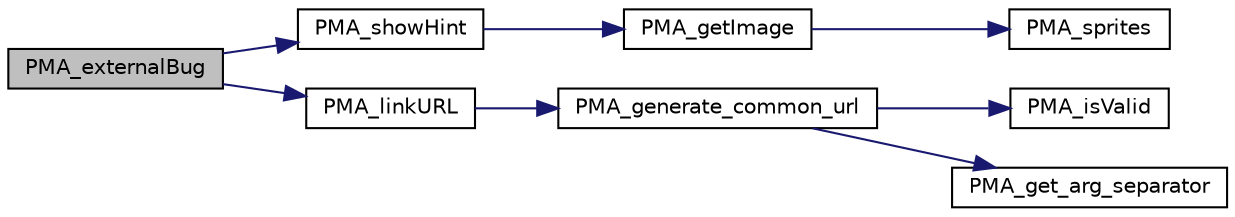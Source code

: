 digraph G
{
  edge [fontname="Helvetica",fontsize="10",labelfontname="Helvetica",labelfontsize="10"];
  node [fontname="Helvetica",fontsize="10",shape=record];
  rankdir="LR";
  Node1 [label="PMA_externalBug",height=0.2,width=0.4,color="black", fillcolor="grey75", style="filled" fontcolor="black"];
  Node1 -> Node2 [color="midnightblue",fontsize="10",style="solid",fontname="Helvetica"];
  Node2 [label="PMA_showHint",height=0.2,width=0.4,color="black", fillcolor="white", style="filled",URL="$common_8lib_8php.html#a081817420a85500983dfb5e02110d9f9",tooltip="returns HTML for a footnote marker and add the messsage to the footnotes"];
  Node2 -> Node3 [color="midnightblue",fontsize="10",style="solid",fontname="Helvetica"];
  Node3 [label="PMA_getImage",height=0.2,width=0.4,color="black", fillcolor="white", style="filled",URL="$common_8lib_8php.html#a54fdec9763bf305a5082d23a5d7d5957",tooltip="Returns an HTML IMG tag for a particular image from a theme, which may be an actual file or an icon f..."];
  Node3 -> Node4 [color="midnightblue",fontsize="10",style="solid",fontname="Helvetica"];
  Node4 [label="PMA_sprites",height=0.2,width=0.4,color="black", fillcolor="white", style="filled",URL="$original_2sprites_8lib_8php.html#adb1d24853efb54486657e2e22bd9755e"];
  Node1 -> Node5 [color="midnightblue",fontsize="10",style="solid",fontname="Helvetica"];
  Node5 [label="PMA_linkURL",height=0.2,width=0.4,color="black", fillcolor="white", style="filled",URL="$core_8lib_8php.html#a9bbc563e958307413cd9a83f70ff2590",tooltip="Returns link to (possibly) external site using defined redirector."];
  Node5 -> Node6 [color="midnightblue",fontsize="10",style="solid",fontname="Helvetica"];
  Node6 [label="PMA_generate_common_url",height=0.2,width=0.4,color="black", fillcolor="white", style="filled",URL="$url__generating_8lib_8php.html#ad5c0cfef7cb600a158a1ef5fa321a094",tooltip="Generates text with URL parameters."];
  Node6 -> Node7 [color="midnightblue",fontsize="10",style="solid",fontname="Helvetica"];
  Node7 [label="PMA_isValid",height=0.2,width=0.4,color="black", fillcolor="white", style="filled",URL="$core_8lib_8php.html#a1b8fd01cdfbdfaac35e692fcdaaad700",tooltip="checks given $var against $type or $compare"];
  Node6 -> Node8 [color="midnightblue",fontsize="10",style="solid",fontname="Helvetica"];
  Node8 [label="PMA_get_arg_separator",height=0.2,width=0.4,color="black", fillcolor="white", style="filled",URL="$url__generating_8lib_8php.html#a4ba0b6653c22a19615683ab743c1b4e1",tooltip="Returns url separator."];
}
